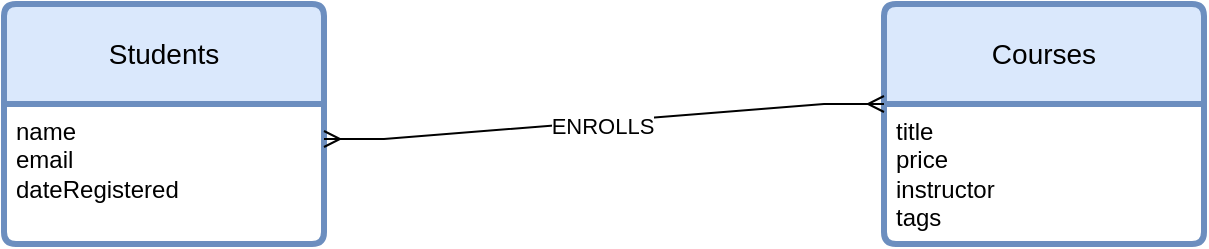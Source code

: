 <mxfile version="21.7.5" type="github">
  <diagram id="R2lEEEUBdFMjLlhIrx00" name="Page-1">
    <mxGraphModel dx="652" dy="359" grid="1" gridSize="10" guides="1" tooltips="1" connect="1" arrows="1" fold="1" page="1" pageScale="1" pageWidth="850" pageHeight="1100" math="0" shadow="0" extFonts="Permanent Marker^https://fonts.googleapis.com/css?family=Permanent+Marker">
      <root>
        <mxCell id="0" />
        <mxCell id="1" parent="0" />
        <mxCell id="xZp1aWSGMHLG7B310qVQ-1" value="Students" style="swimlane;childLayout=stackLayout;horizontal=1;startSize=50;horizontalStack=0;rounded=1;fontSize=14;fontStyle=0;strokeWidth=3;resizeParent=0;resizeLast=1;shadow=0;dashed=0;align=center;arcSize=4;whiteSpace=wrap;html=1;fillColor=#dae8fc;strokeColor=#6c8ebf;perimeterSpacing=2;" vertex="1" parent="1">
          <mxGeometry x="60" y="40" width="160" height="120" as="geometry" />
        </mxCell>
        <mxCell id="xZp1aWSGMHLG7B310qVQ-2" value="name&lt;br&gt;email&lt;br&gt;dateRegistered" style="align=left;strokeColor=none;fillColor=none;spacingLeft=4;fontSize=12;verticalAlign=top;resizable=0;rotatable=0;part=1;html=1;" vertex="1" parent="xZp1aWSGMHLG7B310qVQ-1">
          <mxGeometry y="50" width="160" height="70" as="geometry" />
        </mxCell>
        <mxCell id="xZp1aWSGMHLG7B310qVQ-4" value="Courses" style="swimlane;childLayout=stackLayout;horizontal=1;startSize=50;horizontalStack=0;rounded=1;fontSize=14;fontStyle=0;strokeWidth=3;resizeParent=0;resizeLast=1;shadow=0;dashed=0;align=center;arcSize=4;whiteSpace=wrap;html=1;fillColor=#dae8fc;strokeColor=#6c8ebf;" vertex="1" parent="1">
          <mxGeometry x="500" y="40" width="160" height="120" as="geometry" />
        </mxCell>
        <mxCell id="xZp1aWSGMHLG7B310qVQ-5" value="title&lt;br&gt;price&lt;br&gt;instructor&lt;br&gt;tags" style="align=left;strokeColor=none;fillColor=none;spacingLeft=4;fontSize=12;verticalAlign=top;resizable=0;rotatable=0;part=1;html=1;" vertex="1" parent="xZp1aWSGMHLG7B310qVQ-4">
          <mxGeometry y="50" width="160" height="70" as="geometry" />
        </mxCell>
        <mxCell id="xZp1aWSGMHLG7B310qVQ-6" value="" style="edgeStyle=entityRelationEdgeStyle;fontSize=12;html=1;endArrow=ERmany;startArrow=ERmany;rounded=0;exitX=1;exitY=0.25;exitDx=0;exitDy=0;entryX=0;entryY=0;entryDx=0;entryDy=0;" edge="1" parent="1" source="xZp1aWSGMHLG7B310qVQ-2" target="xZp1aWSGMHLG7B310qVQ-5">
          <mxGeometry width="100" height="100" relative="1" as="geometry">
            <mxPoint x="290" y="160" as="sourcePoint" />
            <mxPoint x="390" y="60" as="targetPoint" />
            <Array as="points">
              <mxPoint x="290" y="-10" />
            </Array>
          </mxGeometry>
        </mxCell>
        <mxCell id="xZp1aWSGMHLG7B310qVQ-8" value="ENROLLS" style="edgeLabel;html=1;align=center;verticalAlign=middle;resizable=0;points=[];" vertex="1" connectable="0" parent="xZp1aWSGMHLG7B310qVQ-6">
          <mxGeometry x="-0.008" y="-2" relative="1" as="geometry">
            <mxPoint as="offset" />
          </mxGeometry>
        </mxCell>
      </root>
    </mxGraphModel>
  </diagram>
</mxfile>
